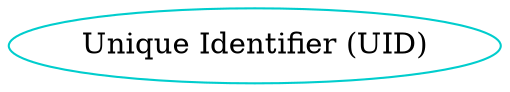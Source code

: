 digraph uid {
    
	/* definitions for each type component */
	UID 	    [shape=oval, color=cyan3, label="Unique Identifier (UID)"];

}

/* dot -Tpng sample.dot -o sample.png */